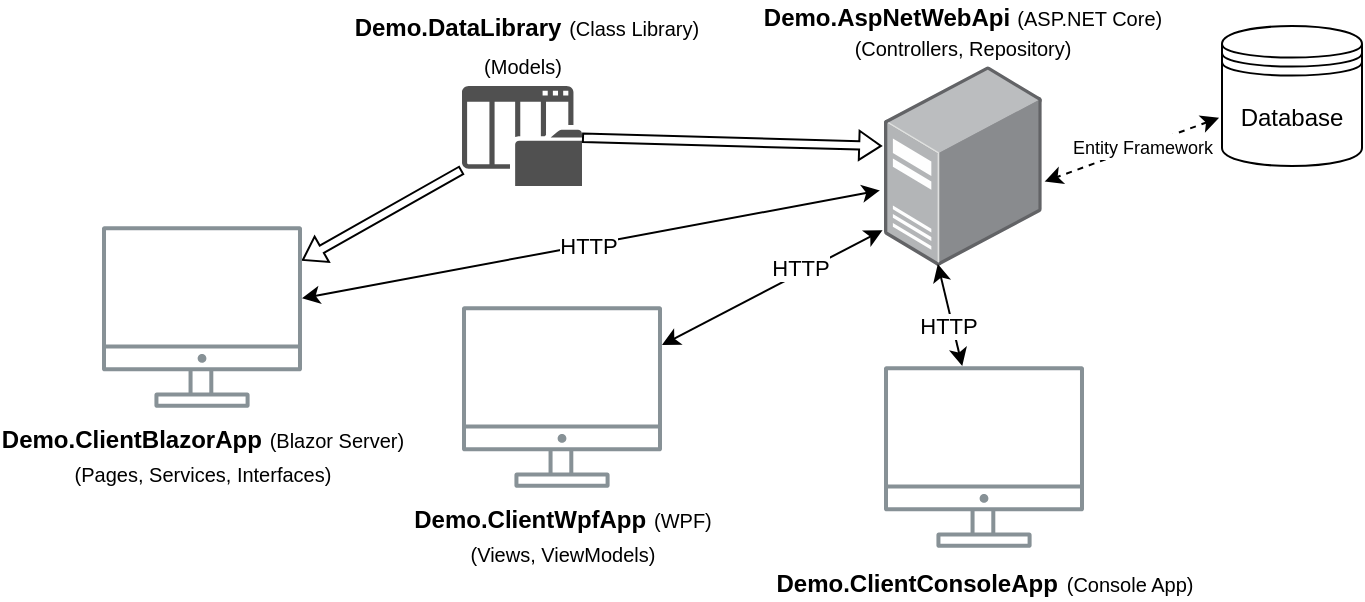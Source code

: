 <mxfile version="21.3.7" type="device">
  <diagram name="Page-1" id="W2-x_QsG-iiYwRm8Ojz_">
    <mxGraphModel dx="1195" dy="803" grid="1" gridSize="10" guides="1" tooltips="1" connect="1" arrows="1" fold="1" page="1" pageScale="1" pageWidth="850" pageHeight="1100" math="0" shadow="0">
      <root>
        <mxCell id="0" />
        <mxCell id="1" parent="0" />
        <mxCell id="Ocy4P3Z2TOHNAnS6clSy-1" value="&lt;font style=&quot;font-size: 12px;&quot;&gt;Demo.ClientWpfApp&lt;/font&gt;&amp;nbsp;&lt;font style=&quot;font-weight: normal; font-size: 10px;&quot;&gt;(WPF)&lt;br&gt;(Views, ViewModels)&lt;br&gt;&lt;/font&gt;" style="sketch=0;outlineConnect=0;gradientColor=none;fontColor=#000000;strokeColor=none;fillColor=#879196;dashed=0;verticalLabelPosition=bottom;verticalAlign=top;align=center;html=1;fontSize=14;fontStyle=1;aspect=fixed;shape=mxgraph.aws4.illustration_desktop;pointerEvents=1" parent="1" vertex="1">
          <mxGeometry x="300" y="270" width="100" height="91" as="geometry" />
        </mxCell>
        <mxCell id="Ocy4P3Z2TOHNAnS6clSy-3" value="&lt;font style=&quot;font-size: 10px;&quot;&gt;&lt;font style=&quot;font-size: 10px;&quot;&gt;&lt;b style=&quot;&quot;&gt;&lt;font style=&quot;font-size: 12px;&quot;&gt;Demo.AspNetWebApi&lt;/font&gt;&lt;span style=&quot;font-size: 13px;&quot;&gt;&amp;nbsp;&lt;/span&gt;&lt;/b&gt;(ASP.NET Core)&lt;/font&gt;&lt;br&gt;(Controllers,&amp;nbsp;Repository)&lt;br&gt;&lt;/font&gt;" style="image;points=[];aspect=fixed;html=1;align=center;shadow=0;dashed=0;image=img/lib/allied_telesis/computer_and_terminals/Server_Desktop.svg;labelPosition=center;verticalLabelPosition=top;verticalAlign=bottom;" parent="1" vertex="1">
          <mxGeometry x="511" y="150" width="78.89" height="100" as="geometry" />
        </mxCell>
        <mxCell id="Ocy4P3Z2TOHNAnS6clSy-4" value="&lt;font style=&quot;font-size: 14px;&quot;&gt;&amp;nbsp;&lt;/font&gt;&lt;font style=&quot;font-size: 12px;&quot;&gt;Demo.DataLibrary&lt;/font&gt;&lt;font style=&quot;font-size: 14px;&quot;&gt; &lt;/font&gt;&lt;font style=&quot;&quot;&gt;&lt;font style=&quot;font-weight: normal; font-size: 10px;&quot;&gt;(Class Library)&lt;/font&gt;&lt;br&gt;&lt;/font&gt;&lt;span style=&quot;font-weight: normal;&quot;&gt;&lt;font style=&quot;font-size: 10px;&quot;&gt;(Models)&lt;/font&gt;&lt;/span&gt;" style="sketch=0;pointerEvents=1;shadow=0;dashed=0;html=1;strokeColor=none;fillColor=#505050;labelPosition=center;verticalLabelPosition=top;verticalAlign=bottom;outlineConnect=0;align=center;shape=mxgraph.office.concepts.list_library;fontSize=16;fontStyle=1" parent="1" vertex="1">
          <mxGeometry x="300" y="160" width="60" height="50" as="geometry" />
        </mxCell>
        <mxCell id="Ocy4P3Z2TOHNAnS6clSy-11" value="&lt;font style=&quot;font-size: 9px;&quot;&gt;Entity Framework&lt;/font&gt;" style="rounded=0;orthogonalLoop=1;jettySize=auto;html=1;exitX=-0.021;exitY=0.656;exitDx=0;exitDy=0;exitPerimeter=0;entryX=1.018;entryY=0.578;entryDx=0;entryDy=0;entryPerimeter=0;startArrow=classic;startFill=1;dashed=1;" parent="1" source="Ocy4P3Z2TOHNAnS6clSy-7" target="Ocy4P3Z2TOHNAnS6clSy-3" edge="1">
          <mxGeometry x="-0.117" relative="1" as="geometry">
            <mxPoint as="offset" />
          </mxGeometry>
        </mxCell>
        <mxCell id="Ocy4P3Z2TOHNAnS6clSy-7" value="Database" style="shape=datastore;whiteSpace=wrap;html=1;" parent="1" vertex="1">
          <mxGeometry x="680" y="130" width="70" height="70" as="geometry" />
        </mxCell>
        <mxCell id="Ocy4P3Z2TOHNAnS6clSy-10" value="" style="endArrow=none;html=1;rounded=0;shape=flexArrow;endFill=0;startArrow=block;endSize=3;startSize=3.292;width=4.225;startWidth=9.367;" parent="1" source="vWvlVwzLWK6REyiRnH2x-1" target="Ocy4P3Z2TOHNAnS6clSy-4" edge="1">
          <mxGeometry width="50" height="50" relative="1" as="geometry">
            <mxPoint x="290" y="270" as="sourcePoint" />
            <mxPoint x="340" y="220" as="targetPoint" />
          </mxGeometry>
        </mxCell>
        <mxCell id="Ocy4P3Z2TOHNAnS6clSy-12" style="rounded=0;orthogonalLoop=1;jettySize=auto;html=1;exitX=-0.009;exitY=0.821;exitDx=0;exitDy=0;exitPerimeter=0;startArrow=classic;startFill=1;" parent="1" source="Ocy4P3Z2TOHNAnS6clSy-3" target="Ocy4P3Z2TOHNAnS6clSy-1" edge="1">
          <mxGeometry relative="1" as="geometry">
            <mxPoint x="661" y="137" as="sourcePoint" />
            <mxPoint x="598" y="177" as="targetPoint" />
          </mxGeometry>
        </mxCell>
        <mxCell id="Ocy4P3Z2TOHNAnS6clSy-18" value="HTTP" style="edgeLabel;html=1;align=center;verticalAlign=middle;resizable=0;points=[];" parent="Ocy4P3Z2TOHNAnS6clSy-12" vertex="1" connectable="0">
          <mxGeometry x="0.18" y="-2" relative="1" as="geometry">
            <mxPoint x="25" y="-14" as="offset" />
          </mxGeometry>
        </mxCell>
        <mxCell id="Ocy4P3Z2TOHNAnS6clSy-20" value="" style="endArrow=none;html=1;rounded=0;shape=flexArrow;endFill=0;startArrow=block;endSize=3;startSize=3.292;width=4.225;startWidth=9.367;exitX=-0.013;exitY=0.4;exitDx=0;exitDy=0;exitPerimeter=0;" parent="1" source="Ocy4P3Z2TOHNAnS6clSy-3" target="Ocy4P3Z2TOHNAnS6clSy-4" edge="1">
          <mxGeometry width="50" height="50" relative="1" as="geometry">
            <mxPoint x="369" y="280" as="sourcePoint" />
            <mxPoint x="385" y="200" as="targetPoint" />
          </mxGeometry>
        </mxCell>
        <mxCell id="vq8lTQGk-icgyto2G4VH-3" value="&lt;font style=&quot;font-size: 12px;&quot;&gt;Demo.ClientConsoleApp&lt;/font&gt;&amp;nbsp;&lt;font style=&quot;font-weight: normal; font-size: 10px;&quot;&gt;(Console App)&lt;/font&gt;" style="sketch=0;outlineConnect=0;gradientColor=none;fontColor=#000000;strokeColor=none;fillColor=#879196;dashed=0;verticalLabelPosition=bottom;verticalAlign=top;align=center;html=1;fontSize=16;fontStyle=1;aspect=fixed;shape=mxgraph.aws4.illustration_desktop;pointerEvents=1" parent="1" vertex="1">
          <mxGeometry x="511" y="300" width="100" height="91" as="geometry" />
        </mxCell>
        <mxCell id="vq8lTQGk-icgyto2G4VH-5" style="rounded=0;orthogonalLoop=1;jettySize=auto;html=1;exitX=0.341;exitY=0.99;exitDx=0;exitDy=0;exitPerimeter=0;startArrow=classic;startFill=1;" parent="1" source="Ocy4P3Z2TOHNAnS6clSy-3" target="vq8lTQGk-icgyto2G4VH-3" edge="1">
          <mxGeometry relative="1" as="geometry">
            <mxPoint x="520" y="242" as="sourcePoint" />
            <mxPoint x="410" y="299" as="targetPoint" />
          </mxGeometry>
        </mxCell>
        <mxCell id="vq8lTQGk-icgyto2G4VH-6" value="HTTP" style="edgeLabel;html=1;align=center;verticalAlign=middle;resizable=0;points=[];" parent="vq8lTQGk-icgyto2G4VH-5" vertex="1" connectable="0">
          <mxGeometry x="0.18" y="-2" relative="1" as="geometry">
            <mxPoint as="offset" />
          </mxGeometry>
        </mxCell>
        <mxCell id="vWvlVwzLWK6REyiRnH2x-1" value="&lt;font style=&quot;font-size: 12px;&quot;&gt;Demo.ClientBlazorApp&lt;/font&gt;&amp;nbsp;&lt;font style=&quot;font-weight: normal; font-size: 10px;&quot;&gt;(Blazor Server)&lt;br&gt;(Pages, Services, Interfaces)&lt;br&gt;&lt;/font&gt;" style="sketch=0;outlineConnect=0;gradientColor=none;fontColor=#000000;strokeColor=none;fillColor=#879196;dashed=0;verticalLabelPosition=bottom;verticalAlign=top;align=center;html=1;fontSize=14;fontStyle=1;aspect=fixed;shape=mxgraph.aws4.illustration_desktop;pointerEvents=1" vertex="1" parent="1">
          <mxGeometry x="120" y="230" width="100" height="91" as="geometry" />
        </mxCell>
        <mxCell id="vWvlVwzLWK6REyiRnH2x-2" style="rounded=0;orthogonalLoop=1;jettySize=auto;html=1;exitX=-0.026;exitY=0.622;exitDx=0;exitDy=0;exitPerimeter=0;startArrow=classic;startFill=1;" edge="1" parent="1" source="Ocy4P3Z2TOHNAnS6clSy-3" target="vWvlVwzLWK6REyiRnH2x-1">
          <mxGeometry relative="1" as="geometry">
            <mxPoint x="520" y="242" as="sourcePoint" />
            <mxPoint x="410" y="299" as="targetPoint" />
          </mxGeometry>
        </mxCell>
        <mxCell id="vWvlVwzLWK6REyiRnH2x-3" value="HTTP" style="edgeLabel;html=1;align=center;verticalAlign=middle;resizable=0;points=[];" vertex="1" connectable="0" parent="vWvlVwzLWK6REyiRnH2x-2">
          <mxGeometry x="0.18" y="-2" relative="1" as="geometry">
            <mxPoint x="25" y="-2" as="offset" />
          </mxGeometry>
        </mxCell>
      </root>
    </mxGraphModel>
  </diagram>
</mxfile>
